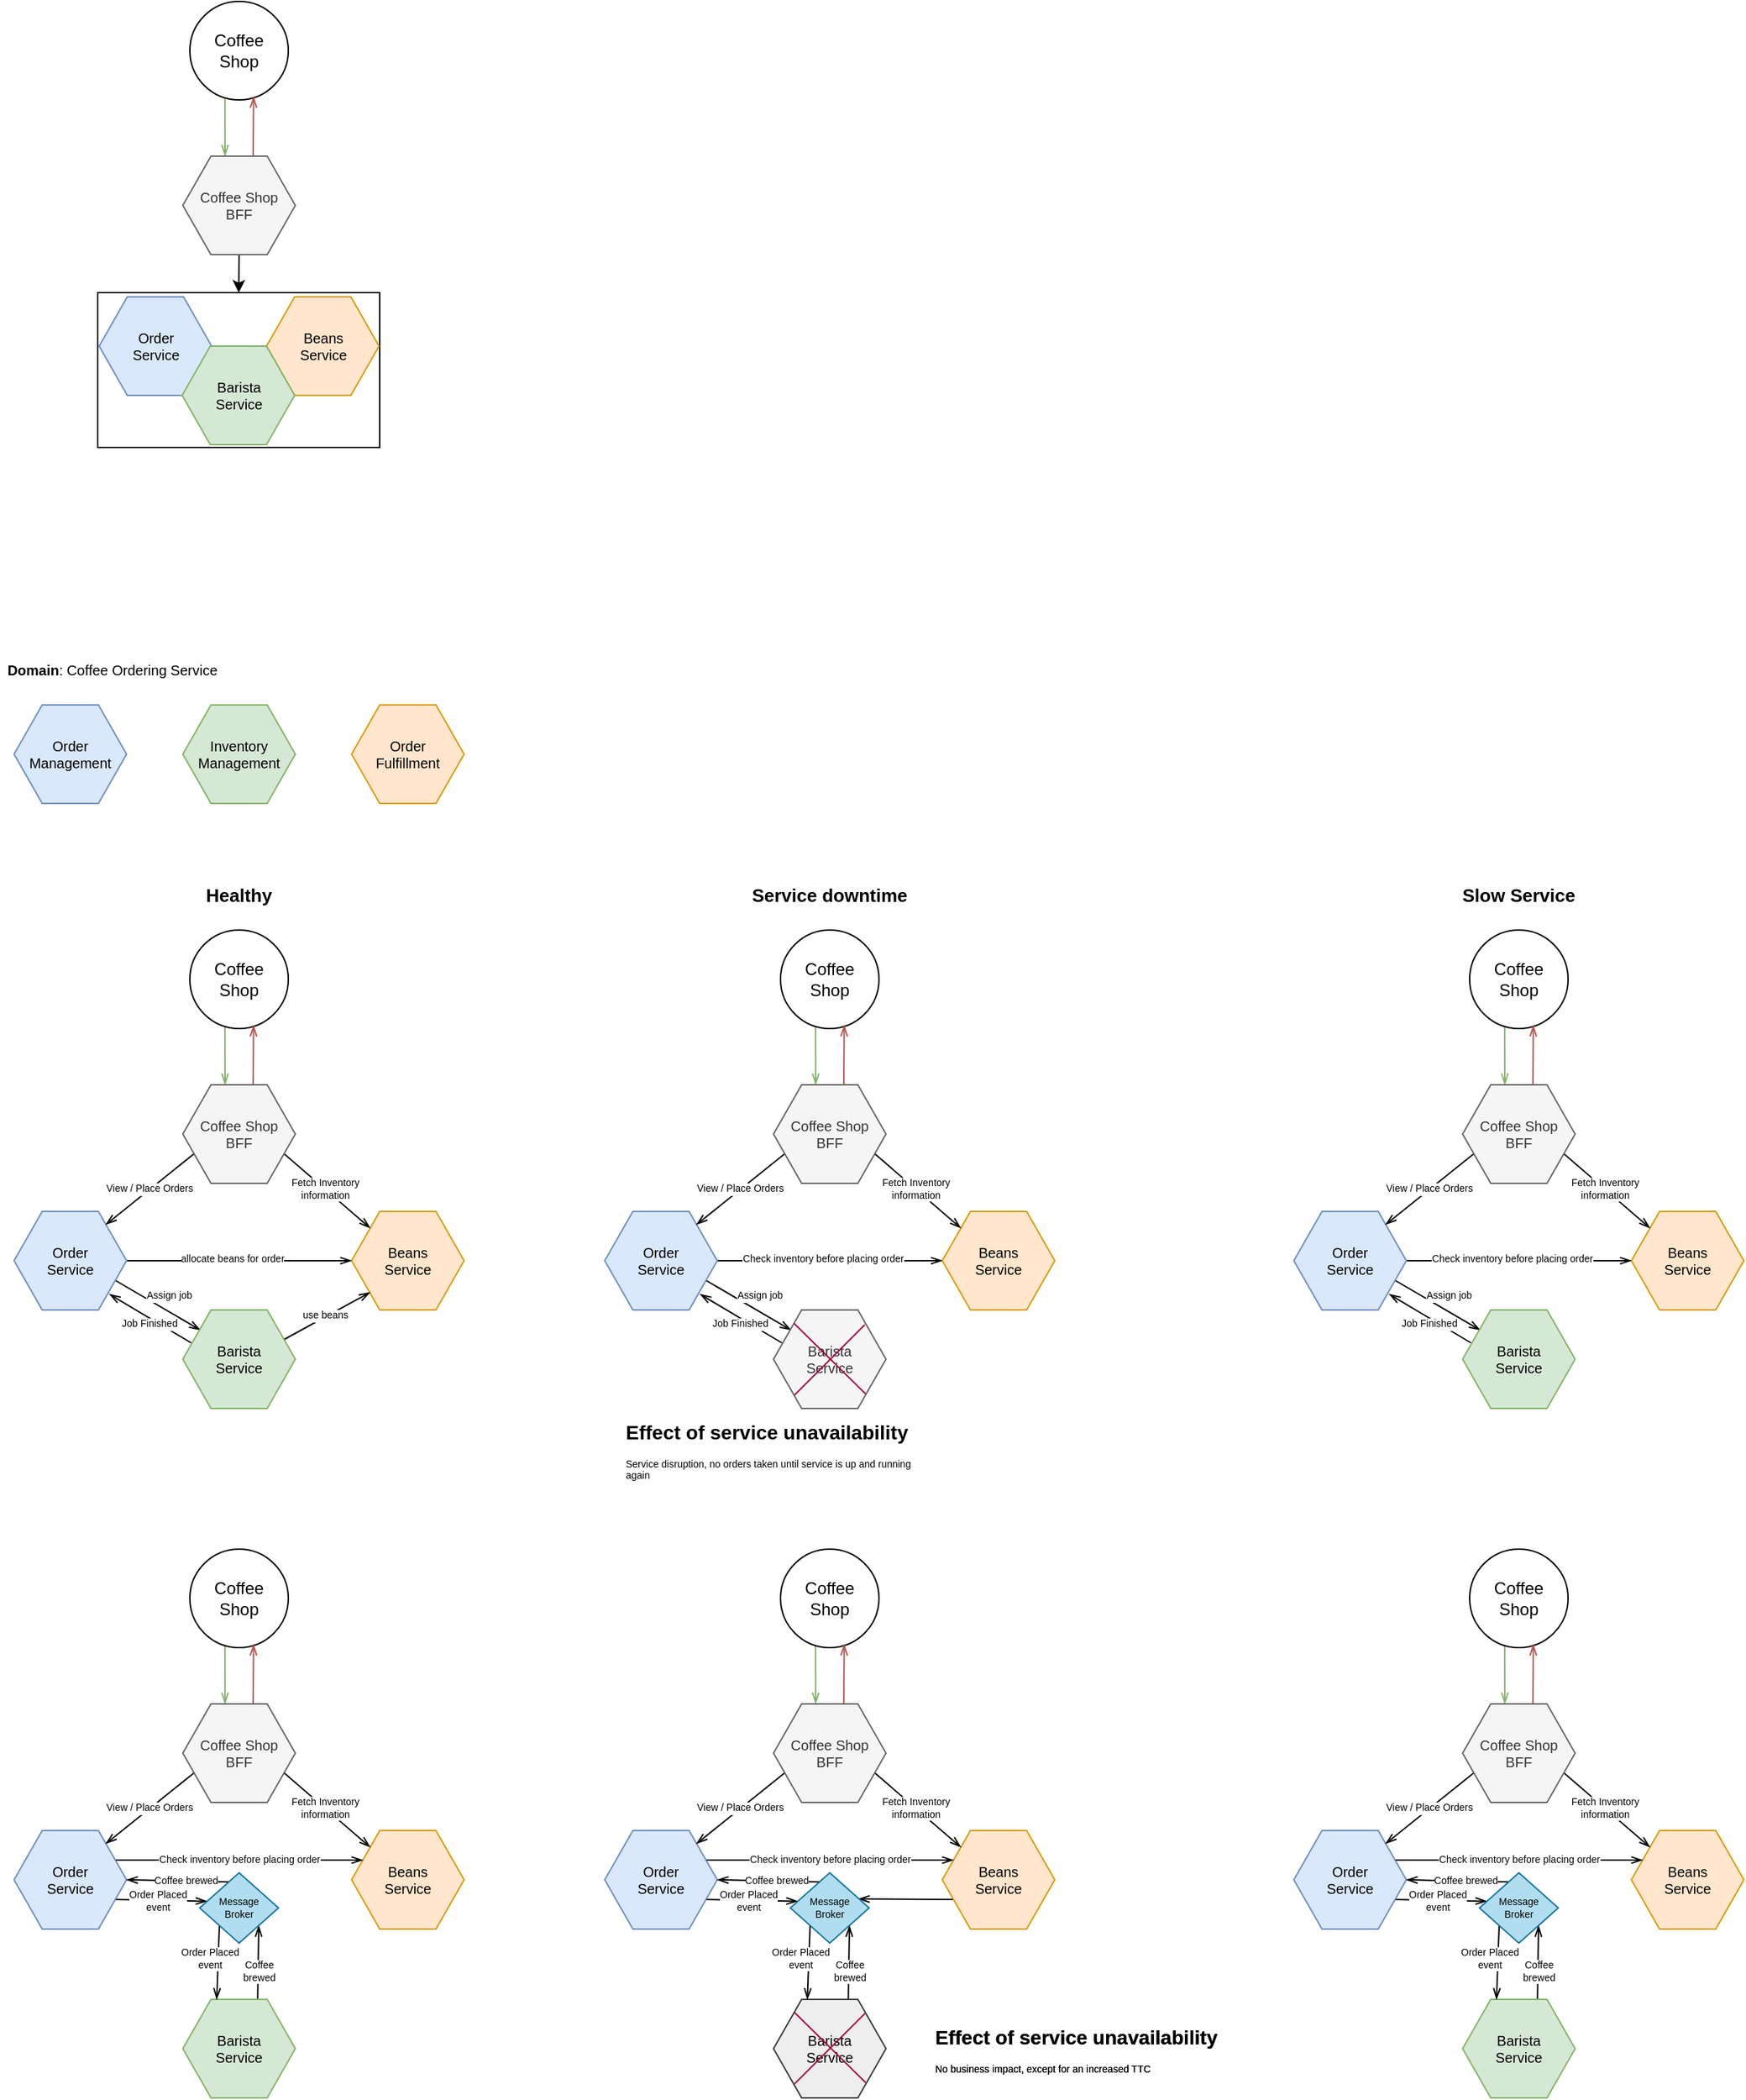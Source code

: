 <mxfile version="16.5.4" type="device"><diagram id="9mwUtF9JHUiLG0r8vDgz" name="Page-1"><mxGraphModel dx="792" dy="1628" grid="1" gridSize="10" guides="1" tooltips="1" connect="1" arrows="1" fold="1" page="1" pageScale="1" pageWidth="827" pageHeight="1169" math="0" shadow="0"><root><mxCell id="0"/><mxCell id="1" parent="0"/><mxCell id="E9nL6i3fEFhSvEODskfR-41" value="" style="rounded=0;whiteSpace=wrap;html=1;" vertex="1" parent="1"><mxGeometry x="319.5" y="-163" width="200.5" height="110" as="geometry"/></mxCell><mxCell id="aAk4EgzEGj_l2-lMKDv4-1" value="Beans&lt;br style=&quot;font-size: 10px&quot;&gt;Service" style="shape=hexagon;perimeter=hexagonPerimeter2;whiteSpace=wrap;html=1;fixedSize=1;fontSize=10;fillColor=#ffe6cc;strokeColor=#d79b00;" parent="1" vertex="1"><mxGeometry x="500" y="490" width="80" height="70" as="geometry"/></mxCell><mxCell id="aAk4EgzEGj_l2-lMKDv4-22" style="edgeStyle=none;rounded=0;orthogonalLoop=1;jettySize=auto;html=1;exitX=1;exitY=0.5;exitDx=0;exitDy=0;entryX=0;entryY=0.5;entryDx=0;entryDy=0;fontSize=10;endArrow=openThin;endFill=0;" parent="1" source="aAk4EgzEGj_l2-lMKDv4-3" target="aAk4EgzEGj_l2-lMKDv4-1" edge="1"><mxGeometry relative="1" as="geometry"/></mxCell><mxCell id="aAk4EgzEGj_l2-lMKDv4-27" value="allocate beans for order" style="edgeLabel;html=1;align=center;verticalAlign=middle;resizable=0;points=[];fontSize=7;" parent="aAk4EgzEGj_l2-lMKDv4-22" vertex="1" connectable="0"><mxGeometry x="-0.062" y="1" relative="1" as="geometry"><mxPoint as="offset"/></mxGeometry></mxCell><mxCell id="aAk4EgzEGj_l2-lMKDv4-23" style="edgeStyle=none;rounded=0;orthogonalLoop=1;jettySize=auto;html=1;exitX=1;exitY=0.75;exitDx=0;exitDy=0;entryX=0.156;entryY=0.204;entryDx=0;entryDy=0;entryPerimeter=0;fontSize=10;endArrow=openThin;endFill=0;" parent="1" source="aAk4EgzEGj_l2-lMKDv4-3" target="aAk4EgzEGj_l2-lMKDv4-4" edge="1"><mxGeometry relative="1" as="geometry"/></mxCell><mxCell id="aAk4EgzEGj_l2-lMKDv4-28" value="Assign job" style="edgeLabel;html=1;align=center;verticalAlign=middle;resizable=0;points=[];fontSize=7;" parent="aAk4EgzEGj_l2-lMKDv4-23" vertex="1" connectable="0"><mxGeometry x="-0.131" y="-1" relative="1" as="geometry"><mxPoint x="12" y="-5" as="offset"/></mxGeometry></mxCell><mxCell id="aAk4EgzEGj_l2-lMKDv4-3" value="Order&lt;br style=&quot;font-size: 10px;&quot;&gt;Service" style="shape=hexagon;perimeter=hexagonPerimeter2;whiteSpace=wrap;html=1;fixedSize=1;fontSize=10;fillColor=#dae8fc;strokeColor=#6c8ebf;" parent="1" vertex="1"><mxGeometry x="260" y="490" width="80" height="70" as="geometry"/></mxCell><mxCell id="aAk4EgzEGj_l2-lMKDv4-29" style="edgeStyle=none;rounded=0;orthogonalLoop=1;jettySize=auto;html=1;exitX=0.074;exitY=0.334;exitDx=0;exitDy=0;entryX=0.847;entryY=0.84;entryDx=0;entryDy=0;entryPerimeter=0;fontSize=7;endArrow=openThin;endFill=0;exitPerimeter=0;" parent="1" source="aAk4EgzEGj_l2-lMKDv4-4" target="aAk4EgzEGj_l2-lMKDv4-3" edge="1"><mxGeometry relative="1" as="geometry"/></mxCell><mxCell id="aAk4EgzEGj_l2-lMKDv4-30" value="Job Finished" style="edgeLabel;html=1;align=center;verticalAlign=middle;resizable=0;points=[];fontSize=7;" parent="aAk4EgzEGj_l2-lMKDv4-29" vertex="1" connectable="0"><mxGeometry x="0.036" relative="1" as="geometry"><mxPoint y="4" as="offset"/></mxGeometry></mxCell><mxCell id="aAk4EgzEGj_l2-lMKDv4-149" style="edgeStyle=none;rounded=0;orthogonalLoop=1;jettySize=auto;html=1;exitX=1;exitY=0.25;exitDx=0;exitDy=0;entryX=0.165;entryY=0.821;entryDx=0;entryDy=0;entryPerimeter=0;fontSize=13;endArrow=openThin;endFill=0;" parent="1" source="aAk4EgzEGj_l2-lMKDv4-4" target="aAk4EgzEGj_l2-lMKDv4-1" edge="1"><mxGeometry relative="1" as="geometry"/></mxCell><mxCell id="aAk4EgzEGj_l2-lMKDv4-152" value="use beans" style="edgeLabel;html=1;align=center;verticalAlign=middle;resizable=0;points=[];fontSize=7;" parent="aAk4EgzEGj_l2-lMKDv4-149" vertex="1" connectable="0"><mxGeometry x="-0.044" y="1" relative="1" as="geometry"><mxPoint as="offset"/></mxGeometry></mxCell><mxCell id="aAk4EgzEGj_l2-lMKDv4-4" value="Barista&lt;br style=&quot;font-size: 10px;&quot;&gt;Service" style="shape=hexagon;perimeter=hexagonPerimeter2;whiteSpace=wrap;html=1;fixedSize=1;fontSize=10;fillColor=#d5e8d4;strokeColor=#82b366;" parent="1" vertex="1"><mxGeometry x="380" y="560" width="80" height="70" as="geometry"/></mxCell><mxCell id="aAk4EgzEGj_l2-lMKDv4-16" style="edgeStyle=none;rounded=0;orthogonalLoop=1;jettySize=auto;html=1;exitX=0.356;exitY=0.986;exitDx=0;exitDy=0;entryX=0.375;entryY=0;entryDx=0;entryDy=0;fontSize=10;endArrow=openThin;endFill=0;exitPerimeter=0;fillColor=#d5e8d4;strokeColor=#82b366;" parent="1" source="aAk4EgzEGj_l2-lMKDv4-5" target="aAk4EgzEGj_l2-lMKDv4-15" edge="1"><mxGeometry relative="1" as="geometry"/></mxCell><mxCell id="aAk4EgzEGj_l2-lMKDv4-5" value="Coffee&lt;br&gt;Shop" style="ellipse;whiteSpace=wrap;html=1;" parent="1" vertex="1"><mxGeometry x="385" y="290" width="70" height="70" as="geometry"/></mxCell><mxCell id="aAk4EgzEGj_l2-lMKDv4-11" value="Order&lt;br style=&quot;font-size: 10px&quot;&gt;Management" style="shape=hexagon;perimeter=hexagonPerimeter2;whiteSpace=wrap;html=1;fixedSize=1;fillColor=#dae8fc;strokeColor=#6c8ebf;fontSize=10;" parent="1" vertex="1"><mxGeometry x="260" y="130" width="80" height="70" as="geometry"/></mxCell><mxCell id="aAk4EgzEGj_l2-lMKDv4-12" value="Inventory&lt;br style=&quot;font-size: 10px&quot;&gt;Management" style="shape=hexagon;perimeter=hexagonPerimeter2;whiteSpace=wrap;html=1;fixedSize=1;fillColor=#d5e8d4;strokeColor=#82b366;fontSize=10;" parent="1" vertex="1"><mxGeometry x="380" y="130" width="80" height="70" as="geometry"/></mxCell><mxCell id="aAk4EgzEGj_l2-lMKDv4-13" value="Order&lt;br&gt;Fulfillment" style="shape=hexagon;perimeter=hexagonPerimeter2;whiteSpace=wrap;html=1;fixedSize=1;fillColor=#ffe6cc;strokeColor=#d79b00;fontSize=10;" parent="1" vertex="1"><mxGeometry x="500" y="130" width="80" height="70" as="geometry"/></mxCell><mxCell id="aAk4EgzEGj_l2-lMKDv4-14" value="&lt;b&gt;Domain&lt;/b&gt;: Coffee Ordering Service" style="text;html=1;strokeColor=none;fillColor=none;align=center;verticalAlign=middle;whiteSpace=wrap;rounded=0;fontSize=10;" parent="1" vertex="1"><mxGeometry x="250" y="90" width="160" height="30" as="geometry"/></mxCell><mxCell id="aAk4EgzEGj_l2-lMKDv4-17" style="edgeStyle=none;rounded=0;orthogonalLoop=1;jettySize=auto;html=1;exitX=0.625;exitY=0;exitDx=0;exitDy=0;entryX=0.647;entryY=0.965;entryDx=0;entryDy=0;entryPerimeter=0;fontSize=10;endArrow=openThin;endFill=0;fillColor=#f8cecc;strokeColor=#b85450;" parent="1" source="aAk4EgzEGj_l2-lMKDv4-15" target="aAk4EgzEGj_l2-lMKDv4-5" edge="1"><mxGeometry relative="1" as="geometry"/></mxCell><mxCell id="aAk4EgzEGj_l2-lMKDv4-19" style="edgeStyle=none;rounded=0;orthogonalLoop=1;jettySize=auto;html=1;exitX=0;exitY=0.75;exitDx=0;exitDy=0;entryX=0.815;entryY=0.134;entryDx=0;entryDy=0;entryPerimeter=0;fontSize=10;endArrow=openThin;endFill=0;" parent="1" source="aAk4EgzEGj_l2-lMKDv4-15" target="aAk4EgzEGj_l2-lMKDv4-3" edge="1"><mxGeometry relative="1" as="geometry"/></mxCell><mxCell id="aAk4EgzEGj_l2-lMKDv4-25" value="View / Place Orders" style="edgeLabel;html=1;align=center;verticalAlign=middle;resizable=0;points=[];fontSize=7;" parent="aAk4EgzEGj_l2-lMKDv4-19" vertex="1" connectable="0"><mxGeometry x="0.013" y="-1" relative="1" as="geometry"><mxPoint as="offset"/></mxGeometry></mxCell><mxCell id="aAk4EgzEGj_l2-lMKDv4-20" style="edgeStyle=none;rounded=0;orthogonalLoop=1;jettySize=auto;html=1;exitX=1;exitY=0.75;exitDx=0;exitDy=0;fontSize=10;endArrow=openThin;endFill=0;" parent="1" source="aAk4EgzEGj_l2-lMKDv4-15" target="aAk4EgzEGj_l2-lMKDv4-1" edge="1"><mxGeometry relative="1" as="geometry"/></mxCell><mxCell id="aAk4EgzEGj_l2-lMKDv4-26" value="Fetch Inventory &lt;br&gt;information" style="edgeLabel;html=1;align=center;verticalAlign=middle;resizable=0;points=[];fontSize=7;" parent="aAk4EgzEGj_l2-lMKDv4-20" vertex="1" connectable="0"><mxGeometry x="-0.065" relative="1" as="geometry"><mxPoint as="offset"/></mxGeometry></mxCell><mxCell id="aAk4EgzEGj_l2-lMKDv4-15" value="Coffee Shop&lt;br&gt;BFF" style="shape=hexagon;perimeter=hexagonPerimeter2;whiteSpace=wrap;html=1;fixedSize=1;fontSize=10;fillColor=#f5f5f5;strokeColor=#666666;fontColor=#333333;" parent="1" vertex="1"><mxGeometry x="380" y="400" width="80" height="70" as="geometry"/></mxCell><mxCell id="aAk4EgzEGj_l2-lMKDv4-31" value="Beans&lt;br style=&quot;font-size: 10px&quot;&gt;Service" style="shape=hexagon;perimeter=hexagonPerimeter2;whiteSpace=wrap;html=1;fixedSize=1;fontSize=10;fillColor=#ffe6cc;strokeColor=#d79b00;" parent="1" vertex="1"><mxGeometry x="500" y="930" width="80" height="70" as="geometry"/></mxCell><mxCell id="aAk4EgzEGj_l2-lMKDv4-50" style="edgeStyle=none;rounded=0;orthogonalLoop=1;jettySize=auto;html=1;exitX=1;exitY=0.75;exitDx=0;exitDy=0;entryX=0.093;entryY=0.405;entryDx=0;entryDy=0;entryPerimeter=0;fontSize=7;endArrow=openThin;endFill=0;" parent="1" source="aAk4EgzEGj_l2-lMKDv4-36" target="aAk4EgzEGj_l2-lMKDv4-49" edge="1"><mxGeometry relative="1" as="geometry"/></mxCell><mxCell id="aAk4EgzEGj_l2-lMKDv4-51" value="Order Placed&lt;br&gt;event" style="edgeLabel;html=1;align=center;verticalAlign=middle;resizable=0;points=[];fontSize=7;" parent="aAk4EgzEGj_l2-lMKDv4-50" vertex="1" connectable="0"><mxGeometry x="-0.083" relative="1" as="geometry"><mxPoint as="offset"/></mxGeometry></mxCell><mxCell id="aAk4EgzEGj_l2-lMKDv4-54" style="edgeStyle=none;rounded=0;orthogonalLoop=1;jettySize=auto;html=1;exitX=1;exitY=0.25;exitDx=0;exitDy=0;entryX=0;entryY=0.25;entryDx=0;entryDy=0;fontSize=7;endArrow=openThin;endFill=0;" parent="1" source="aAk4EgzEGj_l2-lMKDv4-36" target="aAk4EgzEGj_l2-lMKDv4-31" edge="1"><mxGeometry relative="1" as="geometry"/></mxCell><mxCell id="aAk4EgzEGj_l2-lMKDv4-55" value="Check inventory before placing order" style="edgeLabel;html=1;align=center;verticalAlign=middle;resizable=0;points=[];fontSize=7;" parent="aAk4EgzEGj_l2-lMKDv4-54" vertex="1" connectable="0"><mxGeometry x="0.005" y="1" relative="1" as="geometry"><mxPoint x="-1" y="1" as="offset"/></mxGeometry></mxCell><mxCell id="aAk4EgzEGj_l2-lMKDv4-36" value="Order&lt;br style=&quot;font-size: 10px;&quot;&gt;Service" style="shape=hexagon;perimeter=hexagonPerimeter2;whiteSpace=wrap;html=1;fixedSize=1;fontSize=10;fillColor=#dae8fc;strokeColor=#6c8ebf;" parent="1" vertex="1"><mxGeometry x="260" y="930" width="80" height="70" as="geometry"/></mxCell><mxCell id="aAk4EgzEGj_l2-lMKDv4-56" style="edgeStyle=none;rounded=0;orthogonalLoop=1;jettySize=auto;html=1;exitX=0.665;exitY=-0.004;exitDx=0;exitDy=0;entryX=1;entryY=1;entryDx=0;entryDy=0;fontSize=7;endArrow=openThin;endFill=0;exitPerimeter=0;" parent="1" source="aAk4EgzEGj_l2-lMKDv4-39" target="aAk4EgzEGj_l2-lMKDv4-49" edge="1"><mxGeometry relative="1" as="geometry"/></mxCell><mxCell id="aAk4EgzEGj_l2-lMKDv4-57" value="Coffee&lt;br&gt;brewed" style="edgeLabel;html=1;align=center;verticalAlign=middle;resizable=0;points=[];fontSize=7;" parent="aAk4EgzEGj_l2-lMKDv4-56" vertex="1" connectable="0"><mxGeometry x="0.211" relative="1" as="geometry"><mxPoint y="12" as="offset"/></mxGeometry></mxCell><mxCell id="aAk4EgzEGj_l2-lMKDv4-39" value="Barista&lt;br style=&quot;font-size: 10px;&quot;&gt;Service" style="shape=hexagon;perimeter=hexagonPerimeter2;whiteSpace=wrap;html=1;fixedSize=1;fontSize=10;fillColor=#d5e8d4;strokeColor=#82b366;" parent="1" vertex="1"><mxGeometry x="380" y="1050" width="80" height="70" as="geometry"/></mxCell><mxCell id="aAk4EgzEGj_l2-lMKDv4-40" style="edgeStyle=none;rounded=0;orthogonalLoop=1;jettySize=auto;html=1;exitX=0.356;exitY=0.986;exitDx=0;exitDy=0;entryX=0.375;entryY=0;entryDx=0;entryDy=0;fontSize=10;endArrow=openThin;endFill=0;exitPerimeter=0;fillColor=#d5e8d4;strokeColor=#82b366;" parent="1" source="aAk4EgzEGj_l2-lMKDv4-41" target="aAk4EgzEGj_l2-lMKDv4-47" edge="1"><mxGeometry relative="1" as="geometry"/></mxCell><mxCell id="aAk4EgzEGj_l2-lMKDv4-41" value="Coffee&lt;br&gt;Shop" style="ellipse;whiteSpace=wrap;html=1;" parent="1" vertex="1"><mxGeometry x="385" y="730" width="70" height="70" as="geometry"/></mxCell><mxCell id="aAk4EgzEGj_l2-lMKDv4-42" style="edgeStyle=none;rounded=0;orthogonalLoop=1;jettySize=auto;html=1;exitX=0.625;exitY=0;exitDx=0;exitDy=0;entryX=0.647;entryY=0.965;entryDx=0;entryDy=0;entryPerimeter=0;fontSize=10;endArrow=openThin;endFill=0;fillColor=#f8cecc;strokeColor=#b85450;" parent="1" source="aAk4EgzEGj_l2-lMKDv4-47" target="aAk4EgzEGj_l2-lMKDv4-41" edge="1"><mxGeometry relative="1" as="geometry"/></mxCell><mxCell id="aAk4EgzEGj_l2-lMKDv4-43" style="edgeStyle=none;rounded=0;orthogonalLoop=1;jettySize=auto;html=1;exitX=0;exitY=0.75;exitDx=0;exitDy=0;entryX=0.815;entryY=0.134;entryDx=0;entryDy=0;entryPerimeter=0;fontSize=10;endArrow=openThin;endFill=0;" parent="1" source="aAk4EgzEGj_l2-lMKDv4-47" target="aAk4EgzEGj_l2-lMKDv4-36" edge="1"><mxGeometry relative="1" as="geometry"/></mxCell><mxCell id="aAk4EgzEGj_l2-lMKDv4-44" value="View / Place Orders" style="edgeLabel;html=1;align=center;verticalAlign=middle;resizable=0;points=[];fontSize=7;" parent="aAk4EgzEGj_l2-lMKDv4-43" vertex="1" connectable="0"><mxGeometry x="0.013" y="-1" relative="1" as="geometry"><mxPoint as="offset"/></mxGeometry></mxCell><mxCell id="aAk4EgzEGj_l2-lMKDv4-45" style="edgeStyle=none;rounded=0;orthogonalLoop=1;jettySize=auto;html=1;exitX=1;exitY=0.75;exitDx=0;exitDy=0;fontSize=10;endArrow=openThin;endFill=0;" parent="1" source="aAk4EgzEGj_l2-lMKDv4-47" target="aAk4EgzEGj_l2-lMKDv4-31" edge="1"><mxGeometry relative="1" as="geometry"/></mxCell><mxCell id="aAk4EgzEGj_l2-lMKDv4-46" value="Fetch Inventory &lt;br&gt;information" style="edgeLabel;html=1;align=center;verticalAlign=middle;resizable=0;points=[];fontSize=7;" parent="aAk4EgzEGj_l2-lMKDv4-45" vertex="1" connectable="0"><mxGeometry x="-0.065" relative="1" as="geometry"><mxPoint as="offset"/></mxGeometry></mxCell><mxCell id="aAk4EgzEGj_l2-lMKDv4-47" value="Coffee Shop&lt;br&gt;BFF" style="shape=hexagon;perimeter=hexagonPerimeter2;whiteSpace=wrap;html=1;fixedSize=1;fontSize=10;fillColor=#f5f5f5;strokeColor=#666666;fontColor=#333333;" parent="1" vertex="1"><mxGeometry x="380" y="840" width="80" height="70" as="geometry"/></mxCell><mxCell id="aAk4EgzEGj_l2-lMKDv4-52" style="edgeStyle=none;rounded=0;orthogonalLoop=1;jettySize=auto;html=1;exitX=0;exitY=1;exitDx=0;exitDy=0;entryX=0.301;entryY=0.001;entryDx=0;entryDy=0;fontSize=7;endArrow=openThin;endFill=0;entryPerimeter=0;" parent="1" source="aAk4EgzEGj_l2-lMKDv4-49" target="aAk4EgzEGj_l2-lMKDv4-39" edge="1"><mxGeometry relative="1" as="geometry"/></mxCell><mxCell id="aAk4EgzEGj_l2-lMKDv4-53" value="Order Placed&lt;br&gt;event" style="edgeLabel;html=1;align=center;verticalAlign=middle;resizable=0;points=[];fontSize=7;" parent="aAk4EgzEGj_l2-lMKDv4-52" vertex="1" connectable="0"><mxGeometry x="-0.396" relative="1" as="geometry"><mxPoint x="-7" y="7" as="offset"/></mxGeometry></mxCell><mxCell id="aAk4EgzEGj_l2-lMKDv4-58" style="edgeStyle=none;rounded=0;orthogonalLoop=1;jettySize=auto;html=1;exitX=0.372;exitY=0.129;exitDx=0;exitDy=0;entryX=1;entryY=0.5;entryDx=0;entryDy=0;fontSize=7;endArrow=openThin;endFill=0;exitPerimeter=0;" parent="1" source="aAk4EgzEGj_l2-lMKDv4-49" target="aAk4EgzEGj_l2-lMKDv4-36" edge="1"><mxGeometry relative="1" as="geometry"/></mxCell><mxCell id="aAk4EgzEGj_l2-lMKDv4-59" value="Coffee brewed" style="edgeLabel;html=1;align=center;verticalAlign=middle;resizable=0;points=[];fontSize=7;" parent="aAk4EgzEGj_l2-lMKDv4-58" vertex="1" connectable="0"><mxGeometry x="-0.151" relative="1" as="geometry"><mxPoint as="offset"/></mxGeometry></mxCell><mxCell id="aAk4EgzEGj_l2-lMKDv4-49" value="Message&lt;br&gt;Broker" style="rhombus;whiteSpace=wrap;html=1;fontSize=7;fillColor=#b1ddf0;strokeColor=#10739e;" parent="1" vertex="1"><mxGeometry x="392" y="960" width="56" height="50" as="geometry"/></mxCell><mxCell id="aAk4EgzEGj_l2-lMKDv4-148" style="edgeStyle=none;rounded=0;orthogonalLoop=1;jettySize=auto;html=1;exitX=0;exitY=0.75;exitDx=0;exitDy=0;entryX=0.862;entryY=0.372;entryDx=0;entryDy=0;entryPerimeter=0;fontSize=13;endArrow=openThin;endFill=0;" parent="1" source="aAk4EgzEGj_l2-lMKDv4-60" target="aAk4EgzEGj_l2-lMKDv4-81" edge="1"><mxGeometry relative="1" as="geometry"/></mxCell><mxCell id="aAk4EgzEGj_l2-lMKDv4-60" value="Beans&lt;br style=&quot;font-size: 10px&quot;&gt;Service" style="shape=hexagon;perimeter=hexagonPerimeter2;whiteSpace=wrap;html=1;fixedSize=1;fontSize=10;fillColor=#ffe6cc;strokeColor=#d79b00;" parent="1" vertex="1"><mxGeometry x="920" y="930" width="80" height="70" as="geometry"/></mxCell><mxCell id="aAk4EgzEGj_l2-lMKDv4-61" style="edgeStyle=none;rounded=0;orthogonalLoop=1;jettySize=auto;html=1;exitX=1;exitY=0.75;exitDx=0;exitDy=0;entryX=0.093;entryY=0.405;entryDx=0;entryDy=0;entryPerimeter=0;fontSize=7;endArrow=openThin;endFill=0;" parent="1" source="aAk4EgzEGj_l2-lMKDv4-65" target="aAk4EgzEGj_l2-lMKDv4-81" edge="1"><mxGeometry relative="1" as="geometry"/></mxCell><mxCell id="aAk4EgzEGj_l2-lMKDv4-62" value="Order Placed&lt;br&gt;event" style="edgeLabel;html=1;align=center;verticalAlign=middle;resizable=0;points=[];fontSize=7;" parent="aAk4EgzEGj_l2-lMKDv4-61" vertex="1" connectable="0"><mxGeometry x="-0.083" relative="1" as="geometry"><mxPoint as="offset"/></mxGeometry></mxCell><mxCell id="aAk4EgzEGj_l2-lMKDv4-63" style="edgeStyle=none;rounded=0;orthogonalLoop=1;jettySize=auto;html=1;exitX=1;exitY=0.25;exitDx=0;exitDy=0;entryX=0;entryY=0.25;entryDx=0;entryDy=0;fontSize=7;endArrow=openThin;endFill=0;" parent="1" source="aAk4EgzEGj_l2-lMKDv4-65" target="aAk4EgzEGj_l2-lMKDv4-60" edge="1"><mxGeometry relative="1" as="geometry"/></mxCell><mxCell id="aAk4EgzEGj_l2-lMKDv4-64" value="Check inventory before placing order" style="edgeLabel;html=1;align=center;verticalAlign=middle;resizable=0;points=[];fontSize=7;" parent="aAk4EgzEGj_l2-lMKDv4-63" vertex="1" connectable="0"><mxGeometry x="0.005" y="1" relative="1" as="geometry"><mxPoint x="-1" y="1" as="offset"/></mxGeometry></mxCell><mxCell id="aAk4EgzEGj_l2-lMKDv4-65" value="Order&lt;br style=&quot;font-size: 10px;&quot;&gt;Service" style="shape=hexagon;perimeter=hexagonPerimeter2;whiteSpace=wrap;html=1;fixedSize=1;fontSize=10;fillColor=#dae8fc;strokeColor=#6c8ebf;" parent="1" vertex="1"><mxGeometry x="680" y="930" width="80" height="70" as="geometry"/></mxCell><mxCell id="aAk4EgzEGj_l2-lMKDv4-66" style="edgeStyle=none;rounded=0;orthogonalLoop=1;jettySize=auto;html=1;exitX=0.665;exitY=-0.004;exitDx=0;exitDy=0;entryX=1;entryY=1;entryDx=0;entryDy=0;fontSize=7;endArrow=openThin;endFill=0;exitPerimeter=0;" parent="1" source="aAk4EgzEGj_l2-lMKDv4-68" target="aAk4EgzEGj_l2-lMKDv4-81" edge="1"><mxGeometry relative="1" as="geometry"/></mxCell><mxCell id="aAk4EgzEGj_l2-lMKDv4-67" value="Coffee&lt;br&gt;brewed" style="edgeLabel;html=1;align=center;verticalAlign=middle;resizable=0;points=[];fontSize=7;" parent="aAk4EgzEGj_l2-lMKDv4-66" vertex="1" connectable="0"><mxGeometry x="0.211" relative="1" as="geometry"><mxPoint y="12" as="offset"/></mxGeometry></mxCell><mxCell id="aAk4EgzEGj_l2-lMKDv4-68" value="Barista&lt;br style=&quot;font-size: 10px;&quot;&gt;Service" style="shape=hexagon;perimeter=hexagonPerimeter2;whiteSpace=wrap;html=1;fixedSize=1;fontSize=10;fillColor=#eeeeee;strokeColor=#36393d;" parent="1" vertex="1"><mxGeometry x="800" y="1050" width="80" height="70" as="geometry"/></mxCell><mxCell id="aAk4EgzEGj_l2-lMKDv4-69" style="edgeStyle=none;rounded=0;orthogonalLoop=1;jettySize=auto;html=1;exitX=0.356;exitY=0.986;exitDx=0;exitDy=0;entryX=0.375;entryY=0;entryDx=0;entryDy=0;fontSize=10;endArrow=openThin;endFill=0;exitPerimeter=0;fillColor=#d5e8d4;strokeColor=#82b366;" parent="1" source="aAk4EgzEGj_l2-lMKDv4-70" target="aAk4EgzEGj_l2-lMKDv4-76" edge="1"><mxGeometry relative="1" as="geometry"/></mxCell><mxCell id="aAk4EgzEGj_l2-lMKDv4-70" value="Coffee&lt;br&gt;Shop" style="ellipse;whiteSpace=wrap;html=1;" parent="1" vertex="1"><mxGeometry x="805" y="730" width="70" height="70" as="geometry"/></mxCell><mxCell id="aAk4EgzEGj_l2-lMKDv4-71" style="edgeStyle=none;rounded=0;orthogonalLoop=1;jettySize=auto;html=1;exitX=0.625;exitY=0;exitDx=0;exitDy=0;entryX=0.647;entryY=0.965;entryDx=0;entryDy=0;entryPerimeter=0;fontSize=10;endArrow=openThin;endFill=0;fillColor=#f8cecc;strokeColor=#b85450;" parent="1" source="aAk4EgzEGj_l2-lMKDv4-76" target="aAk4EgzEGj_l2-lMKDv4-70" edge="1"><mxGeometry relative="1" as="geometry"/></mxCell><mxCell id="aAk4EgzEGj_l2-lMKDv4-72" style="edgeStyle=none;rounded=0;orthogonalLoop=1;jettySize=auto;html=1;exitX=0;exitY=0.75;exitDx=0;exitDy=0;entryX=0.815;entryY=0.134;entryDx=0;entryDy=0;entryPerimeter=0;fontSize=10;endArrow=openThin;endFill=0;" parent="1" source="aAk4EgzEGj_l2-lMKDv4-76" target="aAk4EgzEGj_l2-lMKDv4-65" edge="1"><mxGeometry relative="1" as="geometry"/></mxCell><mxCell id="aAk4EgzEGj_l2-lMKDv4-73" value="View / Place Orders" style="edgeLabel;html=1;align=center;verticalAlign=middle;resizable=0;points=[];fontSize=7;" parent="aAk4EgzEGj_l2-lMKDv4-72" vertex="1" connectable="0"><mxGeometry x="0.013" y="-1" relative="1" as="geometry"><mxPoint as="offset"/></mxGeometry></mxCell><mxCell id="aAk4EgzEGj_l2-lMKDv4-74" style="edgeStyle=none;rounded=0;orthogonalLoop=1;jettySize=auto;html=1;exitX=1;exitY=0.75;exitDx=0;exitDy=0;fontSize=10;endArrow=openThin;endFill=0;" parent="1" source="aAk4EgzEGj_l2-lMKDv4-76" target="aAk4EgzEGj_l2-lMKDv4-60" edge="1"><mxGeometry relative="1" as="geometry"/></mxCell><mxCell id="aAk4EgzEGj_l2-lMKDv4-75" value="Fetch Inventory &lt;br&gt;information" style="edgeLabel;html=1;align=center;verticalAlign=middle;resizable=0;points=[];fontSize=7;" parent="aAk4EgzEGj_l2-lMKDv4-74" vertex="1" connectable="0"><mxGeometry x="-0.065" relative="1" as="geometry"><mxPoint as="offset"/></mxGeometry></mxCell><mxCell id="aAk4EgzEGj_l2-lMKDv4-76" value="Coffee Shop&lt;br&gt;BFF" style="shape=hexagon;perimeter=hexagonPerimeter2;whiteSpace=wrap;html=1;fixedSize=1;fontSize=10;fillColor=#f5f5f5;strokeColor=#666666;fontColor=#333333;" parent="1" vertex="1"><mxGeometry x="800" y="840" width="80" height="70" as="geometry"/></mxCell><mxCell id="aAk4EgzEGj_l2-lMKDv4-77" style="edgeStyle=none;rounded=0;orthogonalLoop=1;jettySize=auto;html=1;exitX=0;exitY=1;exitDx=0;exitDy=0;entryX=0.301;entryY=0.001;entryDx=0;entryDy=0;fontSize=7;endArrow=openThin;endFill=0;entryPerimeter=0;" parent="1" source="aAk4EgzEGj_l2-lMKDv4-81" target="aAk4EgzEGj_l2-lMKDv4-68" edge="1"><mxGeometry relative="1" as="geometry"/></mxCell><mxCell id="aAk4EgzEGj_l2-lMKDv4-78" value="Order Placed&lt;br&gt;event" style="edgeLabel;html=1;align=center;verticalAlign=middle;resizable=0;points=[];fontSize=7;" parent="aAk4EgzEGj_l2-lMKDv4-77" vertex="1" connectable="0"><mxGeometry x="-0.396" relative="1" as="geometry"><mxPoint x="-7" y="7" as="offset"/></mxGeometry></mxCell><mxCell id="aAk4EgzEGj_l2-lMKDv4-79" style="edgeStyle=none;rounded=0;orthogonalLoop=1;jettySize=auto;html=1;exitX=0.372;exitY=0.129;exitDx=0;exitDy=0;entryX=1;entryY=0.5;entryDx=0;entryDy=0;fontSize=7;endArrow=openThin;endFill=0;exitPerimeter=0;" parent="1" source="aAk4EgzEGj_l2-lMKDv4-81" target="aAk4EgzEGj_l2-lMKDv4-65" edge="1"><mxGeometry relative="1" as="geometry"/></mxCell><mxCell id="aAk4EgzEGj_l2-lMKDv4-80" value="Coffee brewed" style="edgeLabel;html=1;align=center;verticalAlign=middle;resizable=0;points=[];fontSize=7;" parent="aAk4EgzEGj_l2-lMKDv4-79" vertex="1" connectable="0"><mxGeometry x="-0.151" relative="1" as="geometry"><mxPoint as="offset"/></mxGeometry></mxCell><mxCell id="aAk4EgzEGj_l2-lMKDv4-81" value="Message&lt;br&gt;Broker" style="rhombus;whiteSpace=wrap;html=1;fontSize=7;fillColor=#b1ddf0;strokeColor=#10739e;" parent="1" vertex="1"><mxGeometry x="812" y="960" width="56" height="50" as="geometry"/></mxCell><mxCell id="aAk4EgzEGj_l2-lMKDv4-82" value="" style="endArrow=none;html=1;rounded=0;fontSize=7;fillColor=#d80073;strokeColor=#A50040;" parent="1" edge="1"><mxGeometry width="50" height="50" relative="1" as="geometry"><mxPoint x="815" y="1110" as="sourcePoint"/><mxPoint x="865" y="1060" as="targetPoint"/></mxGeometry></mxCell><mxCell id="aAk4EgzEGj_l2-lMKDv4-83" value="" style="endArrow=none;html=1;rounded=0;fontSize=7;fillColor=#d80073;strokeColor=#A50040;entryX=0.183;entryY=0.129;entryDx=0;entryDy=0;entryPerimeter=0;exitX=0.819;exitY=0.845;exitDx=0;exitDy=0;exitPerimeter=0;" parent="1" source="aAk4EgzEGj_l2-lMKDv4-68" target="aAk4EgzEGj_l2-lMKDv4-68" edge="1"><mxGeometry width="50" height="50" relative="1" as="geometry"><mxPoint x="825" y="1120" as="sourcePoint"/><mxPoint x="875" y="1070" as="targetPoint"/></mxGeometry></mxCell><mxCell id="aAk4EgzEGj_l2-lMKDv4-84" value="&lt;h1&gt;Effect of service unavailability&lt;/h1&gt;&lt;p&gt;No business impact, except for an increased TTC&amp;nbsp;&lt;/p&gt;" style="text;html=1;strokeColor=none;fillColor=none;spacing=5;spacingTop=-20;whiteSpace=wrap;overflow=hidden;rounded=0;fontSize=7;" parent="1" vertex="1"><mxGeometry x="910" y="1070" width="220" height="50" as="geometry"/></mxCell><mxCell id="aAk4EgzEGj_l2-lMKDv4-85" value="&lt;h1&gt;Effect of service unavailability&lt;/h1&gt;&lt;p&gt;No business impact, except for an increased TTC&amp;nbsp;&lt;/p&gt;" style="text;html=1;strokeColor=none;fillColor=none;spacing=5;spacingTop=-20;whiteSpace=wrap;overflow=hidden;rounded=0;fontSize=7;" parent="1" vertex="1"><mxGeometry x="910" y="1070" width="220" height="50" as="geometry"/></mxCell><mxCell id="aAk4EgzEGj_l2-lMKDv4-86" value="Beans&lt;br style=&quot;font-size: 10px&quot;&gt;Service" style="shape=hexagon;perimeter=hexagonPerimeter2;whiteSpace=wrap;html=1;fixedSize=1;fontSize=10;fillColor=#ffe6cc;strokeColor=#d79b00;" parent="1" vertex="1"><mxGeometry x="920" y="490" width="80" height="70" as="geometry"/></mxCell><mxCell id="aAk4EgzEGj_l2-lMKDv4-87" style="edgeStyle=none;rounded=0;orthogonalLoop=1;jettySize=auto;html=1;exitX=1;exitY=0.5;exitDx=0;exitDy=0;entryX=0;entryY=0.5;entryDx=0;entryDy=0;fontSize=10;endArrow=openThin;endFill=0;" parent="1" source="aAk4EgzEGj_l2-lMKDv4-91" target="aAk4EgzEGj_l2-lMKDv4-86" edge="1"><mxGeometry relative="1" as="geometry"/></mxCell><mxCell id="aAk4EgzEGj_l2-lMKDv4-88" value="Check inventory before placing order" style="edgeLabel;html=1;align=center;verticalAlign=middle;resizable=0;points=[];fontSize=7;" parent="aAk4EgzEGj_l2-lMKDv4-87" vertex="1" connectable="0"><mxGeometry x="-0.062" y="1" relative="1" as="geometry"><mxPoint as="offset"/></mxGeometry></mxCell><mxCell id="aAk4EgzEGj_l2-lMKDv4-89" style="edgeStyle=none;rounded=0;orthogonalLoop=1;jettySize=auto;html=1;exitX=1;exitY=0.75;exitDx=0;exitDy=0;entryX=0.156;entryY=0.204;entryDx=0;entryDy=0;entryPerimeter=0;fontSize=10;endArrow=openThin;endFill=0;" parent="1" source="aAk4EgzEGj_l2-lMKDv4-91" target="aAk4EgzEGj_l2-lMKDv4-94" edge="1"><mxGeometry relative="1" as="geometry"/></mxCell><mxCell id="aAk4EgzEGj_l2-lMKDv4-90" value="Assign job" style="edgeLabel;html=1;align=center;verticalAlign=middle;resizable=0;points=[];fontSize=7;" parent="aAk4EgzEGj_l2-lMKDv4-89" vertex="1" connectable="0"><mxGeometry x="-0.131" y="-1" relative="1" as="geometry"><mxPoint x="12" y="-5" as="offset"/></mxGeometry></mxCell><mxCell id="aAk4EgzEGj_l2-lMKDv4-91" value="Order&lt;br style=&quot;font-size: 10px;&quot;&gt;Service" style="shape=hexagon;perimeter=hexagonPerimeter2;whiteSpace=wrap;html=1;fixedSize=1;fontSize=10;fillColor=#dae8fc;strokeColor=#6c8ebf;" parent="1" vertex="1"><mxGeometry x="680" y="490" width="80" height="70" as="geometry"/></mxCell><mxCell id="aAk4EgzEGj_l2-lMKDv4-92" style="edgeStyle=none;rounded=0;orthogonalLoop=1;jettySize=auto;html=1;exitX=0.074;exitY=0.334;exitDx=0;exitDy=0;entryX=0.847;entryY=0.84;entryDx=0;entryDy=0;entryPerimeter=0;fontSize=7;endArrow=openThin;endFill=0;exitPerimeter=0;" parent="1" source="aAk4EgzEGj_l2-lMKDv4-94" target="aAk4EgzEGj_l2-lMKDv4-91" edge="1"><mxGeometry relative="1" as="geometry"/></mxCell><mxCell id="aAk4EgzEGj_l2-lMKDv4-93" value="Job Finished" style="edgeLabel;html=1;align=center;verticalAlign=middle;resizable=0;points=[];fontSize=7;" parent="aAk4EgzEGj_l2-lMKDv4-92" vertex="1" connectable="0"><mxGeometry x="0.036" relative="1" as="geometry"><mxPoint y="4" as="offset"/></mxGeometry></mxCell><mxCell id="aAk4EgzEGj_l2-lMKDv4-94" value="Barista&lt;br style=&quot;font-size: 10px;&quot;&gt;Service" style="shape=hexagon;perimeter=hexagonPerimeter2;whiteSpace=wrap;html=1;fixedSize=1;fontSize=10;fillColor=#f5f5f5;strokeColor=#666666;fontColor=#333333;" parent="1" vertex="1"><mxGeometry x="800" y="560" width="80" height="70" as="geometry"/></mxCell><mxCell id="aAk4EgzEGj_l2-lMKDv4-95" style="edgeStyle=none;rounded=0;orthogonalLoop=1;jettySize=auto;html=1;exitX=0.356;exitY=0.986;exitDx=0;exitDy=0;entryX=0.375;entryY=0;entryDx=0;entryDy=0;fontSize=10;endArrow=openThin;endFill=0;exitPerimeter=0;fillColor=#d5e8d4;strokeColor=#82b366;" parent="1" source="aAk4EgzEGj_l2-lMKDv4-96" target="aAk4EgzEGj_l2-lMKDv4-102" edge="1"><mxGeometry relative="1" as="geometry"/></mxCell><mxCell id="aAk4EgzEGj_l2-lMKDv4-96" value="Coffee&lt;br&gt;Shop" style="ellipse;whiteSpace=wrap;html=1;" parent="1" vertex="1"><mxGeometry x="805" y="290" width="70" height="70" as="geometry"/></mxCell><mxCell id="aAk4EgzEGj_l2-lMKDv4-97" style="edgeStyle=none;rounded=0;orthogonalLoop=1;jettySize=auto;html=1;exitX=0.625;exitY=0;exitDx=0;exitDy=0;entryX=0.647;entryY=0.965;entryDx=0;entryDy=0;entryPerimeter=0;fontSize=10;endArrow=openThin;endFill=0;fillColor=#f8cecc;strokeColor=#b85450;" parent="1" source="aAk4EgzEGj_l2-lMKDv4-102" target="aAk4EgzEGj_l2-lMKDv4-96" edge="1"><mxGeometry relative="1" as="geometry"/></mxCell><mxCell id="aAk4EgzEGj_l2-lMKDv4-98" style="edgeStyle=none;rounded=0;orthogonalLoop=1;jettySize=auto;html=1;exitX=0;exitY=0.75;exitDx=0;exitDy=0;entryX=0.815;entryY=0.134;entryDx=0;entryDy=0;entryPerimeter=0;fontSize=10;endArrow=openThin;endFill=0;" parent="1" source="aAk4EgzEGj_l2-lMKDv4-102" target="aAk4EgzEGj_l2-lMKDv4-91" edge="1"><mxGeometry relative="1" as="geometry"/></mxCell><mxCell id="aAk4EgzEGj_l2-lMKDv4-99" value="View / Place Orders" style="edgeLabel;html=1;align=center;verticalAlign=middle;resizable=0;points=[];fontSize=7;" parent="aAk4EgzEGj_l2-lMKDv4-98" vertex="1" connectable="0"><mxGeometry x="0.013" y="-1" relative="1" as="geometry"><mxPoint as="offset"/></mxGeometry></mxCell><mxCell id="aAk4EgzEGj_l2-lMKDv4-100" style="edgeStyle=none;rounded=0;orthogonalLoop=1;jettySize=auto;html=1;exitX=1;exitY=0.75;exitDx=0;exitDy=0;fontSize=10;endArrow=openThin;endFill=0;" parent="1" source="aAk4EgzEGj_l2-lMKDv4-102" target="aAk4EgzEGj_l2-lMKDv4-86" edge="1"><mxGeometry relative="1" as="geometry"/></mxCell><mxCell id="aAk4EgzEGj_l2-lMKDv4-101" value="Fetch Inventory &lt;br&gt;information" style="edgeLabel;html=1;align=center;verticalAlign=middle;resizable=0;points=[];fontSize=7;" parent="aAk4EgzEGj_l2-lMKDv4-100" vertex="1" connectable="0"><mxGeometry x="-0.065" relative="1" as="geometry"><mxPoint as="offset"/></mxGeometry></mxCell><mxCell id="aAk4EgzEGj_l2-lMKDv4-102" value="Coffee Shop&lt;br&gt;BFF" style="shape=hexagon;perimeter=hexagonPerimeter2;whiteSpace=wrap;html=1;fixedSize=1;fontSize=10;fillColor=#f5f5f5;strokeColor=#666666;fontColor=#333333;" parent="1" vertex="1"><mxGeometry x="800" y="400" width="80" height="70" as="geometry"/></mxCell><mxCell id="aAk4EgzEGj_l2-lMKDv4-103" value="" style="endArrow=none;html=1;rounded=0;fontSize=7;fillColor=#d80073;strokeColor=#A50040;" parent="1" edge="1"><mxGeometry width="50" height="50" relative="1" as="geometry"><mxPoint x="814.92" y="620.48" as="sourcePoint"/><mxPoint x="864.92" y="570.48" as="targetPoint"/></mxGeometry></mxCell><mxCell id="aAk4EgzEGj_l2-lMKDv4-104" value="" style="endArrow=none;html=1;rounded=0;fontSize=7;fillColor=#d80073;strokeColor=#A50040;entryX=0.183;entryY=0.129;entryDx=0;entryDy=0;entryPerimeter=0;exitX=0.819;exitY=0.845;exitDx=0;exitDy=0;exitPerimeter=0;" parent="1" edge="1"><mxGeometry width="50" height="50" relative="1" as="geometry"><mxPoint x="865.44" y="619.63" as="sourcePoint"/><mxPoint x="814.56" y="569.51" as="targetPoint"/></mxGeometry></mxCell><mxCell id="aAk4EgzEGj_l2-lMKDv4-105" value="&lt;h1&gt;Effect of service unavailability&lt;/h1&gt;&lt;p&gt;Service disruption, no orders taken until service is up and running again&lt;/p&gt;" style="text;html=1;strokeColor=none;fillColor=none;spacing=5;spacingTop=-20;whiteSpace=wrap;overflow=hidden;rounded=0;fontSize=7;" parent="1" vertex="1"><mxGeometry x="690" y="640" width="220" height="55" as="geometry"/></mxCell><mxCell id="aAk4EgzEGj_l2-lMKDv4-106" value="&lt;font style=&quot;font-size: 13px&quot;&gt;Service downtime&lt;/font&gt;" style="text;html=1;strokeColor=none;fillColor=none;align=center;verticalAlign=middle;whiteSpace=wrap;rounded=0;fontSize=7;fontStyle=1" parent="1" vertex="1"><mxGeometry x="770" y="250" width="140" height="30" as="geometry"/></mxCell><mxCell id="aAk4EgzEGj_l2-lMKDv4-107" value="&lt;font style=&quot;font-size: 13px&quot;&gt;Healthy&lt;/font&gt;" style="text;html=1;strokeColor=none;fillColor=none;align=center;verticalAlign=middle;whiteSpace=wrap;rounded=0;fontSize=7;fontStyle=1" parent="1" vertex="1"><mxGeometry x="350" y="250" width="140" height="30" as="geometry"/></mxCell><mxCell id="aAk4EgzEGj_l2-lMKDv4-108" value="Beans&lt;br style=&quot;font-size: 10px&quot;&gt;Service" style="shape=hexagon;perimeter=hexagonPerimeter2;whiteSpace=wrap;html=1;fixedSize=1;fontSize=10;fillColor=#ffe6cc;strokeColor=#d79b00;" parent="1" vertex="1"><mxGeometry x="1410" y="490" width="80" height="70" as="geometry"/></mxCell><mxCell id="aAk4EgzEGj_l2-lMKDv4-109" style="edgeStyle=none;rounded=0;orthogonalLoop=1;jettySize=auto;html=1;exitX=1;exitY=0.5;exitDx=0;exitDy=0;entryX=0;entryY=0.5;entryDx=0;entryDy=0;fontSize=10;endArrow=openThin;endFill=0;" parent="1" source="aAk4EgzEGj_l2-lMKDv4-113" target="aAk4EgzEGj_l2-lMKDv4-108" edge="1"><mxGeometry relative="1" as="geometry"/></mxCell><mxCell id="aAk4EgzEGj_l2-lMKDv4-110" value="Check inventory before placing order" style="edgeLabel;html=1;align=center;verticalAlign=middle;resizable=0;points=[];fontSize=7;" parent="aAk4EgzEGj_l2-lMKDv4-109" vertex="1" connectable="0"><mxGeometry x="-0.062" y="1" relative="1" as="geometry"><mxPoint as="offset"/></mxGeometry></mxCell><mxCell id="aAk4EgzEGj_l2-lMKDv4-111" style="edgeStyle=none;rounded=0;orthogonalLoop=1;jettySize=auto;html=1;exitX=1;exitY=0.75;exitDx=0;exitDy=0;entryX=0.156;entryY=0.204;entryDx=0;entryDy=0;entryPerimeter=0;fontSize=10;endArrow=openThin;endFill=0;" parent="1" source="aAk4EgzEGj_l2-lMKDv4-113" target="aAk4EgzEGj_l2-lMKDv4-116" edge="1"><mxGeometry relative="1" as="geometry"/></mxCell><mxCell id="aAk4EgzEGj_l2-lMKDv4-112" value="Assign job" style="edgeLabel;html=1;align=center;verticalAlign=middle;resizable=0;points=[];fontSize=7;" parent="aAk4EgzEGj_l2-lMKDv4-111" vertex="1" connectable="0"><mxGeometry x="-0.131" y="-1" relative="1" as="geometry"><mxPoint x="12" y="-5" as="offset"/></mxGeometry></mxCell><mxCell id="aAk4EgzEGj_l2-lMKDv4-113" value="Order&lt;br style=&quot;font-size: 10px;&quot;&gt;Service" style="shape=hexagon;perimeter=hexagonPerimeter2;whiteSpace=wrap;html=1;fixedSize=1;fontSize=10;fillColor=#dae8fc;strokeColor=#6c8ebf;" parent="1" vertex="1"><mxGeometry x="1170" y="490" width="80" height="70" as="geometry"/></mxCell><mxCell id="aAk4EgzEGj_l2-lMKDv4-114" style="edgeStyle=none;rounded=0;orthogonalLoop=1;jettySize=auto;html=1;exitX=0.074;exitY=0.334;exitDx=0;exitDy=0;entryX=0.847;entryY=0.84;entryDx=0;entryDy=0;entryPerimeter=0;fontSize=7;endArrow=openThin;endFill=0;exitPerimeter=0;" parent="1" source="aAk4EgzEGj_l2-lMKDv4-116" target="aAk4EgzEGj_l2-lMKDv4-113" edge="1"><mxGeometry relative="1" as="geometry"/></mxCell><mxCell id="aAk4EgzEGj_l2-lMKDv4-115" value="Job Finished" style="edgeLabel;html=1;align=center;verticalAlign=middle;resizable=0;points=[];fontSize=7;" parent="aAk4EgzEGj_l2-lMKDv4-114" vertex="1" connectable="0"><mxGeometry x="0.036" relative="1" as="geometry"><mxPoint y="4" as="offset"/></mxGeometry></mxCell><mxCell id="aAk4EgzEGj_l2-lMKDv4-116" value="Barista&lt;br style=&quot;font-size: 10px;&quot;&gt;Service" style="shape=hexagon;perimeter=hexagonPerimeter2;whiteSpace=wrap;html=1;fixedSize=1;fontSize=10;fillColor=#d5e8d4;strokeColor=#82b366;" parent="1" vertex="1"><mxGeometry x="1290" y="560" width="80" height="70" as="geometry"/></mxCell><mxCell id="aAk4EgzEGj_l2-lMKDv4-117" style="edgeStyle=none;rounded=0;orthogonalLoop=1;jettySize=auto;html=1;exitX=0.356;exitY=0.986;exitDx=0;exitDy=0;entryX=0.375;entryY=0;entryDx=0;entryDy=0;fontSize=10;endArrow=openThin;endFill=0;exitPerimeter=0;fillColor=#d5e8d4;strokeColor=#82b366;" parent="1" source="aAk4EgzEGj_l2-lMKDv4-118" target="aAk4EgzEGj_l2-lMKDv4-124" edge="1"><mxGeometry relative="1" as="geometry"/></mxCell><mxCell id="aAk4EgzEGj_l2-lMKDv4-118" value="Coffee&lt;br&gt;Shop" style="ellipse;whiteSpace=wrap;html=1;" parent="1" vertex="1"><mxGeometry x="1295" y="290" width="70" height="70" as="geometry"/></mxCell><mxCell id="aAk4EgzEGj_l2-lMKDv4-119" style="edgeStyle=none;rounded=0;orthogonalLoop=1;jettySize=auto;html=1;exitX=0.625;exitY=0;exitDx=0;exitDy=0;entryX=0.647;entryY=0.965;entryDx=0;entryDy=0;entryPerimeter=0;fontSize=10;endArrow=openThin;endFill=0;fillColor=#f8cecc;strokeColor=#b85450;" parent="1" source="aAk4EgzEGj_l2-lMKDv4-124" target="aAk4EgzEGj_l2-lMKDv4-118" edge="1"><mxGeometry relative="1" as="geometry"/></mxCell><mxCell id="aAk4EgzEGj_l2-lMKDv4-120" style="edgeStyle=none;rounded=0;orthogonalLoop=1;jettySize=auto;html=1;exitX=0;exitY=0.75;exitDx=0;exitDy=0;entryX=0.815;entryY=0.134;entryDx=0;entryDy=0;entryPerimeter=0;fontSize=10;endArrow=openThin;endFill=0;" parent="1" source="aAk4EgzEGj_l2-lMKDv4-124" target="aAk4EgzEGj_l2-lMKDv4-113" edge="1"><mxGeometry relative="1" as="geometry"/></mxCell><mxCell id="aAk4EgzEGj_l2-lMKDv4-121" value="View / Place Orders" style="edgeLabel;html=1;align=center;verticalAlign=middle;resizable=0;points=[];fontSize=7;" parent="aAk4EgzEGj_l2-lMKDv4-120" vertex="1" connectable="0"><mxGeometry x="0.013" y="-1" relative="1" as="geometry"><mxPoint as="offset"/></mxGeometry></mxCell><mxCell id="aAk4EgzEGj_l2-lMKDv4-122" style="edgeStyle=none;rounded=0;orthogonalLoop=1;jettySize=auto;html=1;exitX=1;exitY=0.75;exitDx=0;exitDy=0;fontSize=10;endArrow=openThin;endFill=0;" parent="1" source="aAk4EgzEGj_l2-lMKDv4-124" target="aAk4EgzEGj_l2-lMKDv4-108" edge="1"><mxGeometry relative="1" as="geometry"/></mxCell><mxCell id="aAk4EgzEGj_l2-lMKDv4-123" value="Fetch Inventory &lt;br&gt;information" style="edgeLabel;html=1;align=center;verticalAlign=middle;resizable=0;points=[];fontSize=7;" parent="aAk4EgzEGj_l2-lMKDv4-122" vertex="1" connectable="0"><mxGeometry x="-0.065" relative="1" as="geometry"><mxPoint as="offset"/></mxGeometry></mxCell><mxCell id="aAk4EgzEGj_l2-lMKDv4-124" value="Coffee Shop&lt;br&gt;BFF" style="shape=hexagon;perimeter=hexagonPerimeter2;whiteSpace=wrap;html=1;fixedSize=1;fontSize=10;fillColor=#f5f5f5;strokeColor=#666666;fontColor=#333333;" parent="1" vertex="1"><mxGeometry x="1290" y="400" width="80" height="70" as="geometry"/></mxCell><mxCell id="aAk4EgzEGj_l2-lMKDv4-125" value="Beans&lt;br style=&quot;font-size: 10px&quot;&gt;Service" style="shape=hexagon;perimeter=hexagonPerimeter2;whiteSpace=wrap;html=1;fixedSize=1;fontSize=10;fillColor=#ffe6cc;strokeColor=#d79b00;" parent="1" vertex="1"><mxGeometry x="1410" y="930" width="80" height="70" as="geometry"/></mxCell><mxCell id="aAk4EgzEGj_l2-lMKDv4-126" style="edgeStyle=none;rounded=0;orthogonalLoop=1;jettySize=auto;html=1;exitX=1;exitY=0.75;exitDx=0;exitDy=0;entryX=0.093;entryY=0.405;entryDx=0;entryDy=0;entryPerimeter=0;fontSize=7;endArrow=openThin;endFill=0;" parent="1" source="aAk4EgzEGj_l2-lMKDv4-130" target="aAk4EgzEGj_l2-lMKDv4-146" edge="1"><mxGeometry relative="1" as="geometry"/></mxCell><mxCell id="aAk4EgzEGj_l2-lMKDv4-127" value="Order Placed&lt;br&gt;event" style="edgeLabel;html=1;align=center;verticalAlign=middle;resizable=0;points=[];fontSize=7;" parent="aAk4EgzEGj_l2-lMKDv4-126" vertex="1" connectable="0"><mxGeometry x="-0.083" relative="1" as="geometry"><mxPoint as="offset"/></mxGeometry></mxCell><mxCell id="aAk4EgzEGj_l2-lMKDv4-128" style="edgeStyle=none;rounded=0;orthogonalLoop=1;jettySize=auto;html=1;exitX=1;exitY=0.25;exitDx=0;exitDy=0;entryX=0;entryY=0.25;entryDx=0;entryDy=0;fontSize=7;endArrow=openThin;endFill=0;" parent="1" source="aAk4EgzEGj_l2-lMKDv4-130" target="aAk4EgzEGj_l2-lMKDv4-125" edge="1"><mxGeometry relative="1" as="geometry"/></mxCell><mxCell id="aAk4EgzEGj_l2-lMKDv4-129" value="Check inventory before placing order" style="edgeLabel;html=1;align=center;verticalAlign=middle;resizable=0;points=[];fontSize=7;" parent="aAk4EgzEGj_l2-lMKDv4-128" vertex="1" connectable="0"><mxGeometry x="0.005" y="1" relative="1" as="geometry"><mxPoint x="-1" y="1" as="offset"/></mxGeometry></mxCell><mxCell id="aAk4EgzEGj_l2-lMKDv4-130" value="Order&lt;br style=&quot;font-size: 10px;&quot;&gt;Service" style="shape=hexagon;perimeter=hexagonPerimeter2;whiteSpace=wrap;html=1;fixedSize=1;fontSize=10;fillColor=#dae8fc;strokeColor=#6c8ebf;" parent="1" vertex="1"><mxGeometry x="1170" y="930" width="80" height="70" as="geometry"/></mxCell><mxCell id="aAk4EgzEGj_l2-lMKDv4-131" style="edgeStyle=none;rounded=0;orthogonalLoop=1;jettySize=auto;html=1;exitX=0.665;exitY=-0.004;exitDx=0;exitDy=0;entryX=1;entryY=1;entryDx=0;entryDy=0;fontSize=7;endArrow=openThin;endFill=0;exitPerimeter=0;" parent="1" source="aAk4EgzEGj_l2-lMKDv4-133" target="aAk4EgzEGj_l2-lMKDv4-146" edge="1"><mxGeometry relative="1" as="geometry"/></mxCell><mxCell id="aAk4EgzEGj_l2-lMKDv4-132" value="Coffee&lt;br&gt;brewed" style="edgeLabel;html=1;align=center;verticalAlign=middle;resizable=0;points=[];fontSize=7;" parent="aAk4EgzEGj_l2-lMKDv4-131" vertex="1" connectable="0"><mxGeometry x="0.211" relative="1" as="geometry"><mxPoint y="12" as="offset"/></mxGeometry></mxCell><mxCell id="aAk4EgzEGj_l2-lMKDv4-133" value="Barista&lt;br style=&quot;font-size: 10px;&quot;&gt;Service" style="shape=hexagon;perimeter=hexagonPerimeter2;whiteSpace=wrap;html=1;fixedSize=1;fontSize=10;fillColor=#d5e8d4;strokeColor=#82b366;" parent="1" vertex="1"><mxGeometry x="1290" y="1050" width="80" height="70" as="geometry"/></mxCell><mxCell id="aAk4EgzEGj_l2-lMKDv4-134" style="edgeStyle=none;rounded=0;orthogonalLoop=1;jettySize=auto;html=1;exitX=0.356;exitY=0.986;exitDx=0;exitDy=0;entryX=0.375;entryY=0;entryDx=0;entryDy=0;fontSize=10;endArrow=openThin;endFill=0;exitPerimeter=0;fillColor=#d5e8d4;strokeColor=#82b366;" parent="1" source="aAk4EgzEGj_l2-lMKDv4-135" target="aAk4EgzEGj_l2-lMKDv4-141" edge="1"><mxGeometry relative="1" as="geometry"/></mxCell><mxCell id="aAk4EgzEGj_l2-lMKDv4-135" value="Coffee&lt;br&gt;Shop" style="ellipse;whiteSpace=wrap;html=1;" parent="1" vertex="1"><mxGeometry x="1295" y="730" width="70" height="70" as="geometry"/></mxCell><mxCell id="aAk4EgzEGj_l2-lMKDv4-136" style="edgeStyle=none;rounded=0;orthogonalLoop=1;jettySize=auto;html=1;exitX=0.625;exitY=0;exitDx=0;exitDy=0;entryX=0.647;entryY=0.965;entryDx=0;entryDy=0;entryPerimeter=0;fontSize=10;endArrow=openThin;endFill=0;fillColor=#f8cecc;strokeColor=#b85450;" parent="1" source="aAk4EgzEGj_l2-lMKDv4-141" target="aAk4EgzEGj_l2-lMKDv4-135" edge="1"><mxGeometry relative="1" as="geometry"/></mxCell><mxCell id="aAk4EgzEGj_l2-lMKDv4-137" style="edgeStyle=none;rounded=0;orthogonalLoop=1;jettySize=auto;html=1;exitX=0;exitY=0.75;exitDx=0;exitDy=0;entryX=0.815;entryY=0.134;entryDx=0;entryDy=0;entryPerimeter=0;fontSize=10;endArrow=openThin;endFill=0;" parent="1" source="aAk4EgzEGj_l2-lMKDv4-141" target="aAk4EgzEGj_l2-lMKDv4-130" edge="1"><mxGeometry relative="1" as="geometry"/></mxCell><mxCell id="aAk4EgzEGj_l2-lMKDv4-138" value="View / Place Orders" style="edgeLabel;html=1;align=center;verticalAlign=middle;resizable=0;points=[];fontSize=7;" parent="aAk4EgzEGj_l2-lMKDv4-137" vertex="1" connectable="0"><mxGeometry x="0.013" y="-1" relative="1" as="geometry"><mxPoint as="offset"/></mxGeometry></mxCell><mxCell id="aAk4EgzEGj_l2-lMKDv4-139" style="edgeStyle=none;rounded=0;orthogonalLoop=1;jettySize=auto;html=1;exitX=1;exitY=0.75;exitDx=0;exitDy=0;fontSize=10;endArrow=openThin;endFill=0;" parent="1" source="aAk4EgzEGj_l2-lMKDv4-141" target="aAk4EgzEGj_l2-lMKDv4-125" edge="1"><mxGeometry relative="1" as="geometry"/></mxCell><mxCell id="aAk4EgzEGj_l2-lMKDv4-140" value="Fetch Inventory &lt;br&gt;information" style="edgeLabel;html=1;align=center;verticalAlign=middle;resizable=0;points=[];fontSize=7;" parent="aAk4EgzEGj_l2-lMKDv4-139" vertex="1" connectable="0"><mxGeometry x="-0.065" relative="1" as="geometry"><mxPoint as="offset"/></mxGeometry></mxCell><mxCell id="aAk4EgzEGj_l2-lMKDv4-141" value="Coffee Shop&lt;br&gt;BFF" style="shape=hexagon;perimeter=hexagonPerimeter2;whiteSpace=wrap;html=1;fixedSize=1;fontSize=10;fillColor=#f5f5f5;strokeColor=#666666;fontColor=#333333;" parent="1" vertex="1"><mxGeometry x="1290" y="840" width="80" height="70" as="geometry"/></mxCell><mxCell id="aAk4EgzEGj_l2-lMKDv4-142" style="edgeStyle=none;rounded=0;orthogonalLoop=1;jettySize=auto;html=1;exitX=0;exitY=1;exitDx=0;exitDy=0;entryX=0.301;entryY=0.001;entryDx=0;entryDy=0;fontSize=7;endArrow=openThin;endFill=0;entryPerimeter=0;" parent="1" source="aAk4EgzEGj_l2-lMKDv4-146" target="aAk4EgzEGj_l2-lMKDv4-133" edge="1"><mxGeometry relative="1" as="geometry"/></mxCell><mxCell id="aAk4EgzEGj_l2-lMKDv4-143" value="Order Placed&lt;br&gt;event" style="edgeLabel;html=1;align=center;verticalAlign=middle;resizable=0;points=[];fontSize=7;" parent="aAk4EgzEGj_l2-lMKDv4-142" vertex="1" connectable="0"><mxGeometry x="-0.396" relative="1" as="geometry"><mxPoint x="-7" y="7" as="offset"/></mxGeometry></mxCell><mxCell id="aAk4EgzEGj_l2-lMKDv4-144" style="edgeStyle=none;rounded=0;orthogonalLoop=1;jettySize=auto;html=1;exitX=0.372;exitY=0.129;exitDx=0;exitDy=0;entryX=1;entryY=0.5;entryDx=0;entryDy=0;fontSize=7;endArrow=openThin;endFill=0;exitPerimeter=0;" parent="1" source="aAk4EgzEGj_l2-lMKDv4-146" target="aAk4EgzEGj_l2-lMKDv4-130" edge="1"><mxGeometry relative="1" as="geometry"/></mxCell><mxCell id="aAk4EgzEGj_l2-lMKDv4-145" value="Coffee brewed" style="edgeLabel;html=1;align=center;verticalAlign=middle;resizable=0;points=[];fontSize=7;" parent="aAk4EgzEGj_l2-lMKDv4-144" vertex="1" connectable="0"><mxGeometry x="-0.151" relative="1" as="geometry"><mxPoint as="offset"/></mxGeometry></mxCell><mxCell id="aAk4EgzEGj_l2-lMKDv4-146" value="Message&lt;br&gt;Broker" style="rhombus;whiteSpace=wrap;html=1;fontSize=7;fillColor=#b1ddf0;strokeColor=#10739e;" parent="1" vertex="1"><mxGeometry x="1302" y="960" width="56" height="50" as="geometry"/></mxCell><mxCell id="aAk4EgzEGj_l2-lMKDv4-147" value="&lt;font style=&quot;font-size: 13px&quot;&gt;Slow Service&lt;/font&gt;" style="text;html=1;strokeColor=none;fillColor=none;align=center;verticalAlign=middle;whiteSpace=wrap;rounded=0;fontSize=7;fontStyle=1" parent="1" vertex="1"><mxGeometry x="1260" y="250" width="140" height="30" as="geometry"/></mxCell><mxCell id="E9nL6i3fEFhSvEODskfR-20" value="Beans&lt;br style=&quot;font-size: 10px&quot;&gt;Service" style="shape=hexagon;perimeter=hexagonPerimeter2;whiteSpace=wrap;html=1;fixedSize=1;fontSize=10;fillColor=#ffe6cc;strokeColor=#d79b00;" vertex="1" parent="1"><mxGeometry x="439.5" y="-160" width="80" height="70" as="geometry"/></mxCell><mxCell id="E9nL6i3fEFhSvEODskfR-25" value="Order&lt;br style=&quot;font-size: 10px;&quot;&gt;Service" style="shape=hexagon;perimeter=hexagonPerimeter2;whiteSpace=wrap;html=1;fixedSize=1;fontSize=10;fillColor=#dae8fc;strokeColor=#6c8ebf;" vertex="1" parent="1"><mxGeometry x="320.5" y="-160" width="80" height="70" as="geometry"/></mxCell><mxCell id="E9nL6i3fEFhSvEODskfR-30" value="Barista&lt;br style=&quot;font-size: 10px;&quot;&gt;Service" style="shape=hexagon;perimeter=hexagonPerimeter2;whiteSpace=wrap;html=1;fixedSize=1;fontSize=10;fillColor=#d5e8d4;strokeColor=#82b366;" vertex="1" parent="1"><mxGeometry x="379.5" y="-125" width="80" height="70" as="geometry"/></mxCell><mxCell id="E9nL6i3fEFhSvEODskfR-31" style="edgeStyle=none;rounded=0;orthogonalLoop=1;jettySize=auto;html=1;exitX=0.356;exitY=0.986;exitDx=0;exitDy=0;entryX=0.375;entryY=0;entryDx=0;entryDy=0;fontSize=10;endArrow=openThin;endFill=0;exitPerimeter=0;fillColor=#d5e8d4;strokeColor=#82b366;" edge="1" parent="1" source="E9nL6i3fEFhSvEODskfR-32" target="E9nL6i3fEFhSvEODskfR-38"><mxGeometry relative="1" as="geometry"/></mxCell><mxCell id="E9nL6i3fEFhSvEODskfR-32" value="Coffee&lt;br&gt;Shop" style="ellipse;whiteSpace=wrap;html=1;" vertex="1" parent="1"><mxGeometry x="385" y="-370" width="70" height="70" as="geometry"/></mxCell><mxCell id="E9nL6i3fEFhSvEODskfR-33" style="edgeStyle=none;rounded=0;orthogonalLoop=1;jettySize=auto;html=1;exitX=0.625;exitY=0;exitDx=0;exitDy=0;entryX=0.647;entryY=0.965;entryDx=0;entryDy=0;entryPerimeter=0;fontSize=10;endArrow=openThin;endFill=0;fillColor=#f8cecc;strokeColor=#b85450;" edge="1" parent="1" source="E9nL6i3fEFhSvEODskfR-38" target="E9nL6i3fEFhSvEODskfR-32"><mxGeometry relative="1" as="geometry"/></mxCell><mxCell id="E9nL6i3fEFhSvEODskfR-42" style="edgeStyle=orthogonalEdgeStyle;rounded=0;orthogonalLoop=1;jettySize=auto;html=1;exitX=0.5;exitY=1;exitDx=0;exitDy=0;entryX=0.5;entryY=0;entryDx=0;entryDy=0;" edge="1" parent="1" source="E9nL6i3fEFhSvEODskfR-38" target="E9nL6i3fEFhSvEODskfR-41"><mxGeometry relative="1" as="geometry"/></mxCell><mxCell id="E9nL6i3fEFhSvEODskfR-38" value="Coffee Shop&lt;br&gt;BFF" style="shape=hexagon;perimeter=hexagonPerimeter2;whiteSpace=wrap;html=1;fixedSize=1;fontSize=10;fillColor=#f5f5f5;strokeColor=#666666;fontColor=#333333;" vertex="1" parent="1"><mxGeometry x="380" y="-260" width="80" height="70" as="geometry"/></mxCell></root></mxGraphModel></diagram></mxfile>
